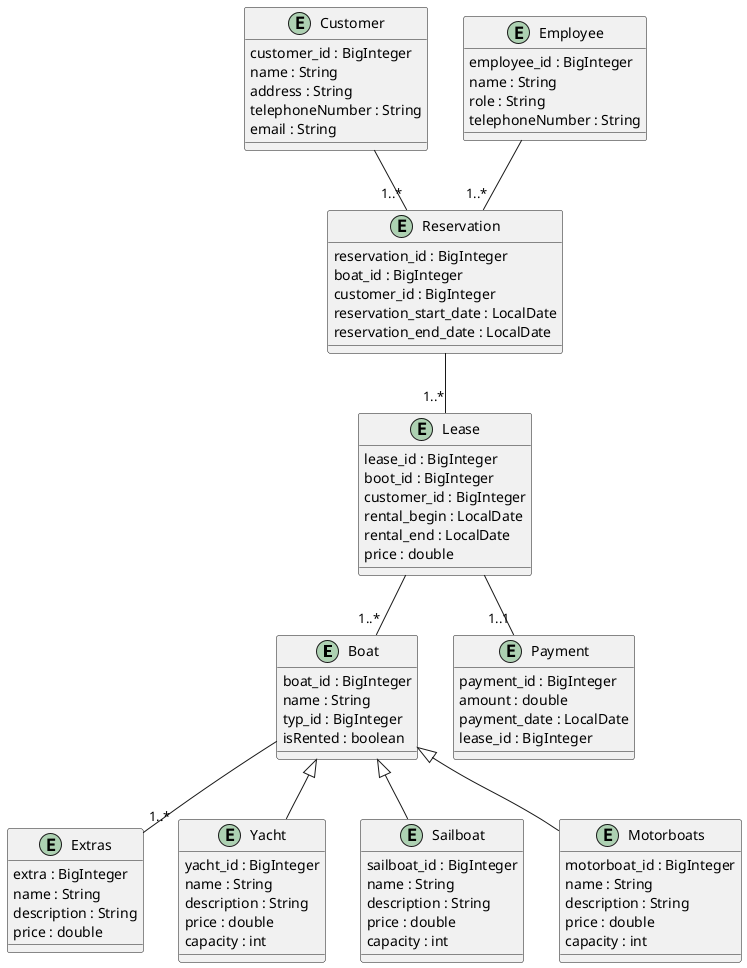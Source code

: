 @startuml
entity Boat {
    boat_id : BigInteger
    name : String
    typ_id : BigInteger
    isRented : boolean
}

entity Customer {
    customer_id : BigInteger
    name : String
    address : String
    telephoneNumber : String
    email : String
}

entity Lease {
    lease_id : BigInteger
    boot_id : BigInteger
    customer_id : BigInteger
    rental_begin : LocalDate
    rental_end : LocalDate
    price : double
}

entity Payment {
    payment_id : BigInteger
    amount : double
    payment_date : LocalDate
    lease_id : BigInteger
}

entity Employee {
    employee_id : BigInteger
    name : String
    role : String
    telephoneNumber : String
}

entity Reservation {
    reservation_id : BigInteger
    boat_id : BigInteger
    customer_id : BigInteger
    reservation_start_date : LocalDate
    reservation_end_date : LocalDate
}

entity Extras {
    extra : BigInteger
    name : String
    description : String
    price : double
}

entity Yacht {
    yacht_id : BigInteger
    name : String
    description : String
    price : double
    capacity : int
}

entity Sailboat {
    sailboat_id : BigInteger
    name : String
    description : String
    price : double
    capacity : int
}

entity Motorboats {
    motorboat_id : BigInteger
    name : String
    description : String
    price : double
    capacity : int
}


' Beziehungen

Customer -- "1..*" Reservation
Employee -- "1..*" Reservation

Reservation -- "1..*" Lease
Lease -- "1..1" Payment

Lease -- "1..*" Boat

Boat -- "1..*" Extras

Boat <|-- Motorboats
Boat <|-- Sailboat
Boat <|-- Yacht


@enduml
